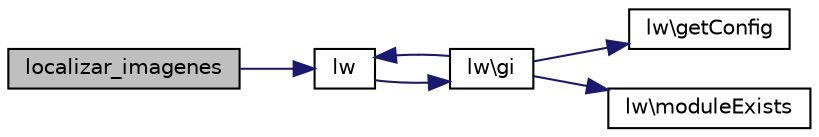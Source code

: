 digraph "localizar_imagenes"
{
  edge [fontname="Helvetica",fontsize="10",labelfontname="Helvetica",labelfontsize="10"];
  node [fontname="Helvetica",fontsize="10",shape=record];
  rankdir="LR";
  Node1 [label="localizar_imagenes",height=0.2,width=0.4,color="black", fillcolor="grey75", style="filled" fontcolor="black"];
  Node1 -> Node2 [color="midnightblue",fontsize="10",style="solid"];
  Node2 [label="lw",height=0.2,width=0.4,color="black", fillcolor="white", style="filled",URL="$df/dfd/core_2leafwork_8php.html#a471b391fa50a15b9d3e9d63d0a3dac27"];
  Node2 -> Node3 [color="midnightblue",fontsize="10",style="solid"];
  Node3 [label="lw\\gi",height=0.2,width=0.4,color="black", fillcolor="white", style="filled",URL="$d1/de5/classlw.html#a2a82141a13e0594d6ebd540801a927b7"];
  Node3 -> Node2 [color="midnightblue",fontsize="10",style="solid"];
  Node3 -> Node4 [color="midnightblue",fontsize="10",style="solid"];
  Node4 [label="lw\\getConfig",height=0.2,width=0.4,color="black", fillcolor="white", style="filled",URL="$d1/de5/classlw.html#af394a71fca91e024e566871383d33e2c"];
  Node3 -> Node5 [color="midnightblue",fontsize="10",style="solid"];
  Node5 [label="lw\\moduleExists",height=0.2,width=0.4,color="black", fillcolor="white", style="filled",URL="$d1/de5/classlw.html#abcf9b188696b4d63cb90218064e076c3"];
}

